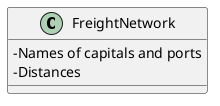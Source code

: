 @startuml
'https://plantuml.com/class-diagram

skinparam classAttributeIconSize 0

left to right direction

class FreightNetwork {
-Names of capitals and ports
-Distances
}

@enduml